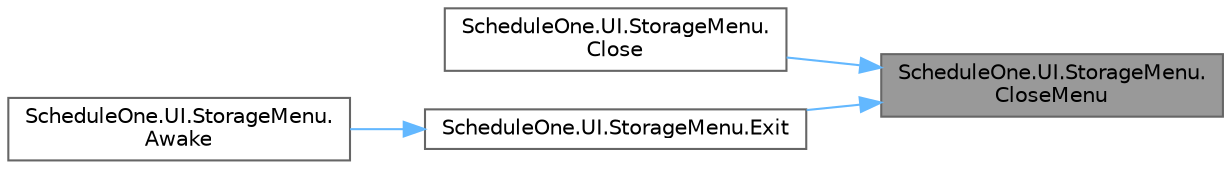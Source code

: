 digraph "ScheduleOne.UI.StorageMenu.CloseMenu"
{
 // LATEX_PDF_SIZE
  bgcolor="transparent";
  edge [fontname=Helvetica,fontsize=10,labelfontname=Helvetica,labelfontsize=10];
  node [fontname=Helvetica,fontsize=10,shape=box,height=0.2,width=0.4];
  rankdir="RL";
  Node1 [id="Node000001",label="ScheduleOne.UI.StorageMenu.\lCloseMenu",height=0.2,width=0.4,color="gray40", fillcolor="grey60", style="filled", fontcolor="black",tooltip=" "];
  Node1 -> Node2 [id="edge1_Node000001_Node000002",dir="back",color="steelblue1",style="solid",tooltip=" "];
  Node2 [id="Node000002",label="ScheduleOne.UI.StorageMenu.\lClose",height=0.2,width=0.4,color="grey40", fillcolor="white", style="filled",URL="$class_schedule_one_1_1_u_i_1_1_storage_menu.html#acb60fd31058eaa252e78d5d5d0fa6e2f",tooltip=" "];
  Node1 -> Node3 [id="edge2_Node000001_Node000003",dir="back",color="steelblue1",style="solid",tooltip=" "];
  Node3 [id="Node000003",label="ScheduleOne.UI.StorageMenu.Exit",height=0.2,width=0.4,color="grey40", fillcolor="white", style="filled",URL="$class_schedule_one_1_1_u_i_1_1_storage_menu.html#ada8ec2ac0eb519b4ecb3a8914caa3df2",tooltip=" "];
  Node3 -> Node4 [id="edge3_Node000003_Node000004",dir="back",color="steelblue1",style="solid",tooltip=" "];
  Node4 [id="Node000004",label="ScheduleOne.UI.StorageMenu.\lAwake",height=0.2,width=0.4,color="grey40", fillcolor="white", style="filled",URL="$class_schedule_one_1_1_u_i_1_1_storage_menu.html#a65dd37b6bec0a9d455484abe30d57f02",tooltip=" "];
}
